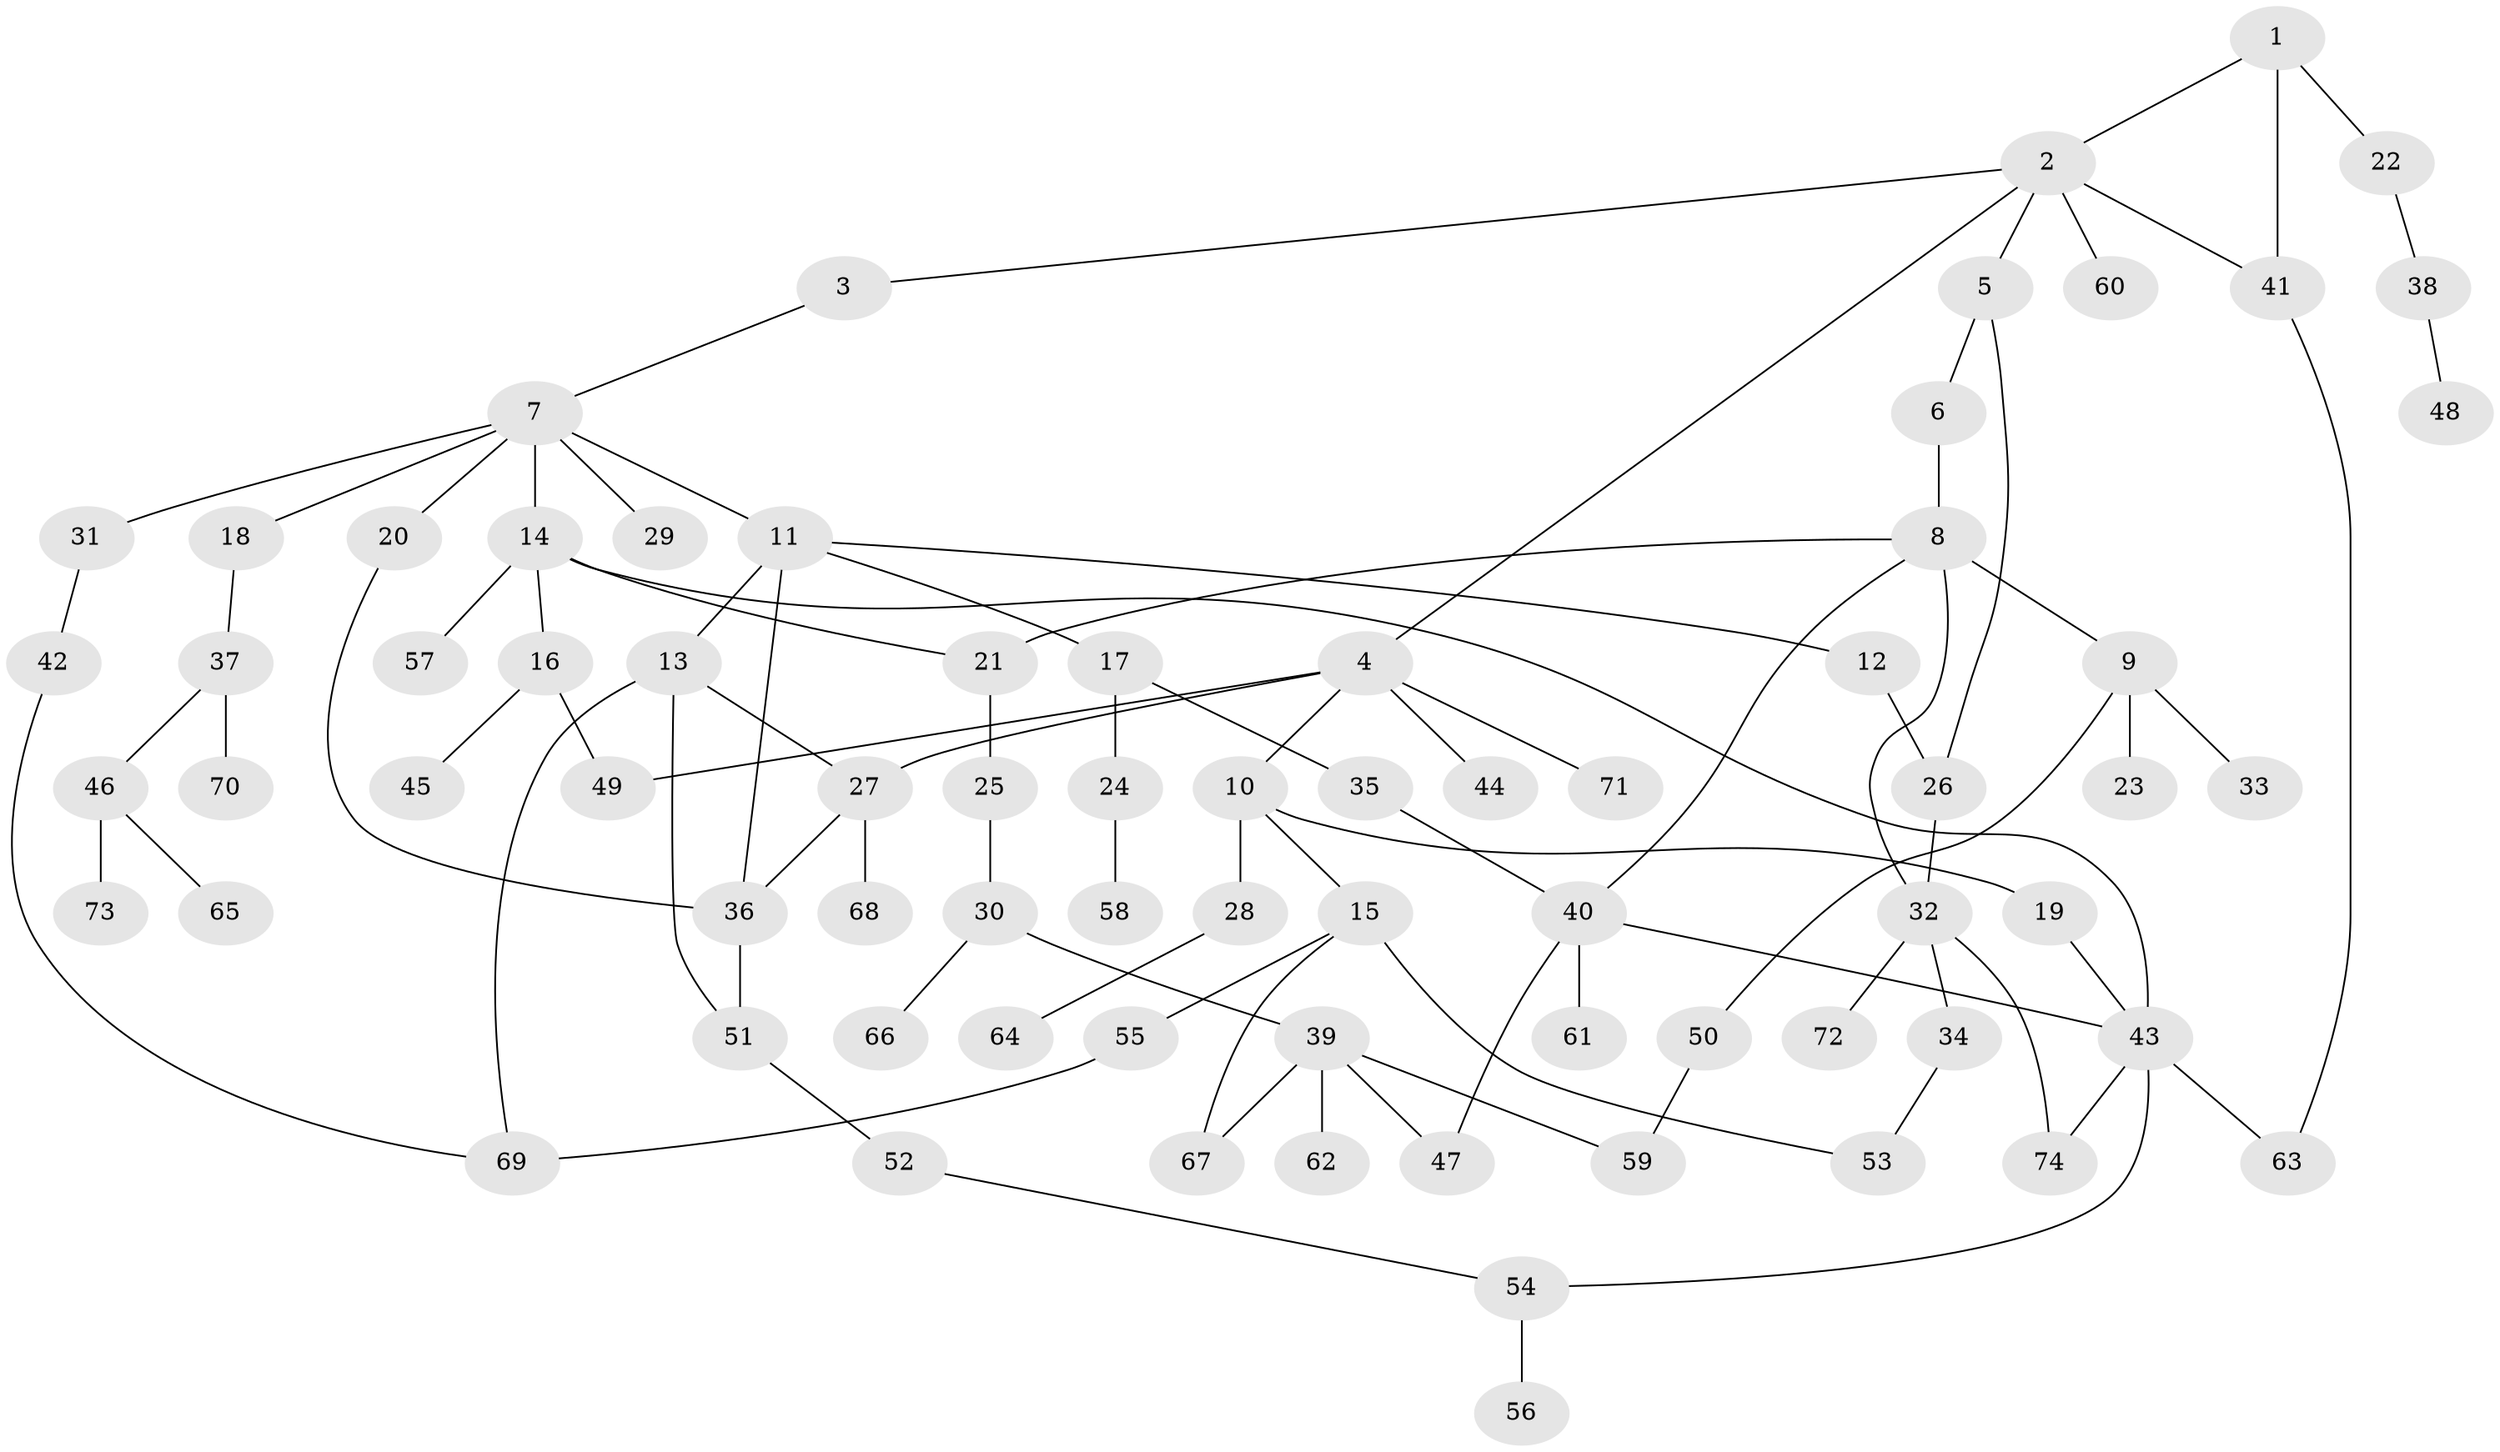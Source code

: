 // coarse degree distribution, {6: 0.041666666666666664, 8: 0.125, 7: 0.041666666666666664, 5: 0.041666666666666664, 3: 0.125, 2: 0.20833333333333334, 1: 0.375, 4: 0.041666666666666664}
// Generated by graph-tools (version 1.1) at 2025/16/03/04/25 18:16:48]
// undirected, 74 vertices, 94 edges
graph export_dot {
graph [start="1"]
  node [color=gray90,style=filled];
  1;
  2;
  3;
  4;
  5;
  6;
  7;
  8;
  9;
  10;
  11;
  12;
  13;
  14;
  15;
  16;
  17;
  18;
  19;
  20;
  21;
  22;
  23;
  24;
  25;
  26;
  27;
  28;
  29;
  30;
  31;
  32;
  33;
  34;
  35;
  36;
  37;
  38;
  39;
  40;
  41;
  42;
  43;
  44;
  45;
  46;
  47;
  48;
  49;
  50;
  51;
  52;
  53;
  54;
  55;
  56;
  57;
  58;
  59;
  60;
  61;
  62;
  63;
  64;
  65;
  66;
  67;
  68;
  69;
  70;
  71;
  72;
  73;
  74;
  1 -- 2;
  1 -- 22;
  1 -- 41;
  2 -- 3;
  2 -- 4;
  2 -- 5;
  2 -- 41;
  2 -- 60;
  3 -- 7;
  4 -- 10;
  4 -- 27;
  4 -- 44;
  4 -- 71;
  4 -- 49;
  5 -- 6;
  5 -- 26;
  6 -- 8;
  7 -- 11;
  7 -- 14;
  7 -- 18;
  7 -- 20;
  7 -- 29;
  7 -- 31;
  8 -- 9;
  8 -- 21;
  8 -- 32;
  8 -- 40;
  9 -- 23;
  9 -- 33;
  9 -- 50;
  10 -- 15;
  10 -- 19;
  10 -- 28;
  11 -- 12;
  11 -- 13;
  11 -- 17;
  11 -- 36;
  12 -- 26;
  13 -- 69;
  13 -- 27;
  13 -- 51;
  14 -- 16;
  14 -- 57;
  14 -- 43;
  14 -- 21;
  15 -- 55;
  15 -- 67;
  15 -- 53;
  16 -- 45;
  16 -- 49;
  17 -- 24;
  17 -- 35;
  18 -- 37;
  19 -- 43;
  20 -- 36;
  21 -- 25;
  22 -- 38;
  24 -- 58;
  25 -- 30;
  26 -- 32;
  27 -- 68;
  27 -- 36;
  28 -- 64;
  30 -- 39;
  30 -- 66;
  31 -- 42;
  32 -- 34;
  32 -- 72;
  32 -- 74;
  34 -- 53;
  35 -- 40;
  36 -- 51;
  37 -- 46;
  37 -- 70;
  38 -- 48;
  39 -- 47;
  39 -- 59;
  39 -- 62;
  39 -- 67;
  40 -- 43;
  40 -- 61;
  40 -- 47;
  41 -- 63;
  42 -- 69;
  43 -- 74;
  43 -- 63;
  43 -- 54;
  46 -- 65;
  46 -- 73;
  50 -- 59;
  51 -- 52;
  52 -- 54;
  54 -- 56;
  55 -- 69;
}
